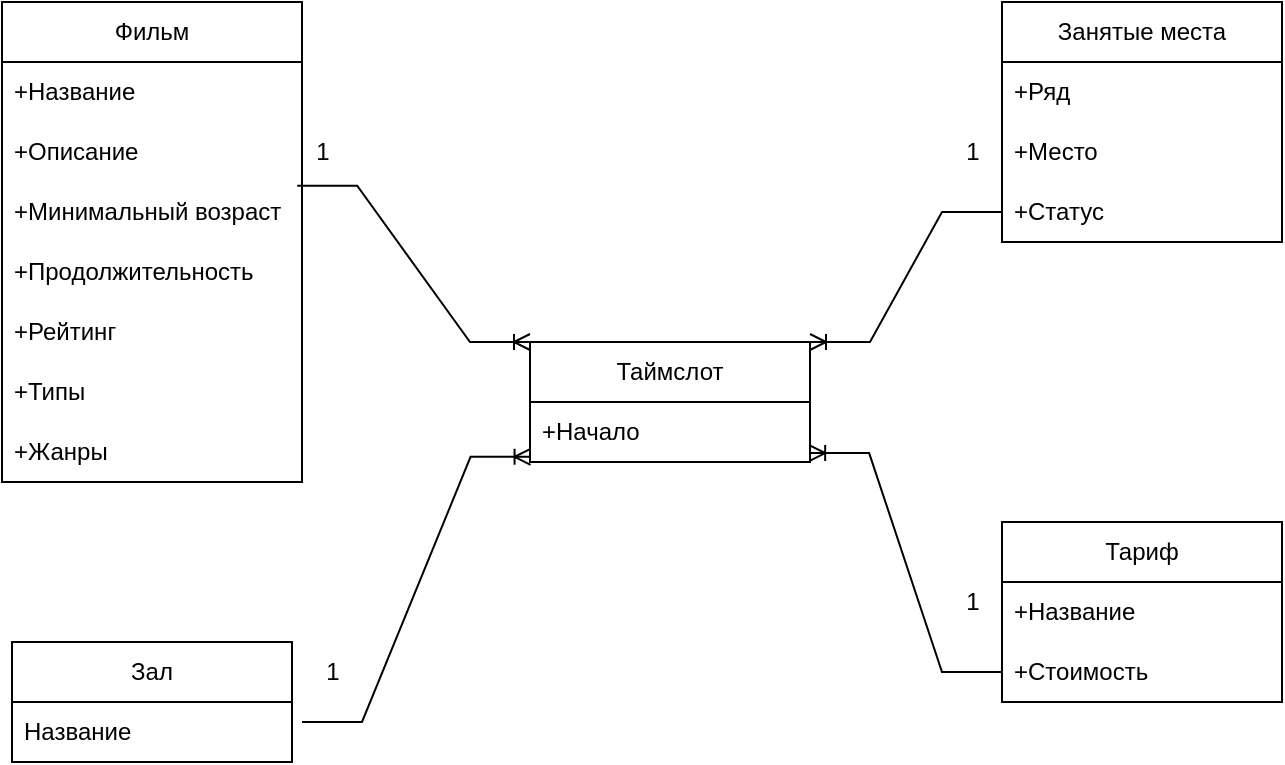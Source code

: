 <mxfile version="21.0.2" type="device"><diagram name="Страница 1" id="ExNGxOatsSGVhx6y3FO_"><mxGraphModel dx="1235" dy="568" grid="1" gridSize="10" guides="1" tooltips="1" connect="1" arrows="1" fold="1" page="1" pageScale="1" pageWidth="827" pageHeight="1169" math="0" shadow="0"><root><mxCell id="0"/><mxCell id="1" parent="0"/><mxCell id="Os6adAyeJmc8KqLTiN7g-1" value="Фильм" style="swimlane;fontStyle=0;childLayout=stackLayout;horizontal=1;startSize=30;horizontalStack=0;resizeParent=1;resizeParentMax=0;resizeLast=0;collapsible=1;marginBottom=0;whiteSpace=wrap;html=1;" vertex="1" parent="1"><mxGeometry x="80" y="150" width="150" height="240" as="geometry"/></mxCell><mxCell id="Os6adAyeJmc8KqLTiN7g-2" value="+Название" style="text;strokeColor=none;fillColor=none;align=left;verticalAlign=middle;spacingLeft=4;spacingRight=4;overflow=hidden;points=[[0,0.5],[1,0.5]];portConstraint=eastwest;rotatable=0;whiteSpace=wrap;html=1;" vertex="1" parent="Os6adAyeJmc8KqLTiN7g-1"><mxGeometry y="30" width="150" height="30" as="geometry"/></mxCell><mxCell id="Os6adAyeJmc8KqLTiN7g-3" value="+Описание" style="text;strokeColor=none;fillColor=none;align=left;verticalAlign=middle;spacingLeft=4;spacingRight=4;overflow=hidden;points=[[0,0.5],[1,0.5]];portConstraint=eastwest;rotatable=0;whiteSpace=wrap;html=1;" vertex="1" parent="Os6adAyeJmc8KqLTiN7g-1"><mxGeometry y="60" width="150" height="30" as="geometry"/></mxCell><mxCell id="Os6adAyeJmc8KqLTiN7g-23" value="+Минимальный возраст" style="text;strokeColor=none;fillColor=none;align=left;verticalAlign=middle;spacingLeft=4;spacingRight=4;overflow=hidden;points=[[0,0.5],[1,0.5]];portConstraint=eastwest;rotatable=0;whiteSpace=wrap;html=1;" vertex="1" parent="Os6adAyeJmc8KqLTiN7g-1"><mxGeometry y="90" width="150" height="30" as="geometry"/></mxCell><mxCell id="Os6adAyeJmc8KqLTiN7g-4" value="+Продолжительность" style="text;strokeColor=none;fillColor=none;align=left;verticalAlign=middle;spacingLeft=4;spacingRight=4;overflow=hidden;points=[[0,0.5],[1,0.5]];portConstraint=eastwest;rotatable=0;whiteSpace=wrap;html=1;" vertex="1" parent="Os6adAyeJmc8KqLTiN7g-1"><mxGeometry y="120" width="150" height="30" as="geometry"/></mxCell><mxCell id="Os6adAyeJmc8KqLTiN7g-25" value="+Рейтинг" style="text;strokeColor=none;fillColor=none;align=left;verticalAlign=middle;spacingLeft=4;spacingRight=4;overflow=hidden;points=[[0,0.5],[1,0.5]];portConstraint=eastwest;rotatable=0;whiteSpace=wrap;html=1;" vertex="1" parent="Os6adAyeJmc8KqLTiN7g-1"><mxGeometry y="150" width="150" height="30" as="geometry"/></mxCell><mxCell id="Os6adAyeJmc8KqLTiN7g-24" value="+Типы" style="text;strokeColor=none;fillColor=none;align=left;verticalAlign=middle;spacingLeft=4;spacingRight=4;overflow=hidden;points=[[0,0.5],[1,0.5]];portConstraint=eastwest;rotatable=0;whiteSpace=wrap;html=1;" vertex="1" parent="Os6adAyeJmc8KqLTiN7g-1"><mxGeometry y="180" width="150" height="30" as="geometry"/></mxCell><mxCell id="Os6adAyeJmc8KqLTiN7g-26" value="+Жанры" style="text;strokeColor=none;fillColor=none;align=left;verticalAlign=middle;spacingLeft=4;spacingRight=4;overflow=hidden;points=[[0,0.5],[1,0.5]];portConstraint=eastwest;rotatable=0;whiteSpace=wrap;html=1;" vertex="1" parent="Os6adAyeJmc8KqLTiN7g-1"><mxGeometry y="210" width="150" height="30" as="geometry"/></mxCell><mxCell id="Os6adAyeJmc8KqLTiN7g-30" value="Занятые места" style="swimlane;fontStyle=0;childLayout=stackLayout;horizontal=1;startSize=30;horizontalStack=0;resizeParent=1;resizeParentMax=0;resizeLast=0;collapsible=1;marginBottom=0;whiteSpace=wrap;html=1;" vertex="1" parent="1"><mxGeometry x="580" y="150" width="140" height="120" as="geometry"/></mxCell><mxCell id="Os6adAyeJmc8KqLTiN7g-31" value="+Ряд" style="text;strokeColor=none;fillColor=none;align=left;verticalAlign=middle;spacingLeft=4;spacingRight=4;overflow=hidden;points=[[0,0.5],[1,0.5]];portConstraint=eastwest;rotatable=0;whiteSpace=wrap;html=1;" vertex="1" parent="Os6adAyeJmc8KqLTiN7g-30"><mxGeometry y="30" width="140" height="30" as="geometry"/></mxCell><mxCell id="Os6adAyeJmc8KqLTiN7g-32" value="+Место" style="text;strokeColor=none;fillColor=none;align=left;verticalAlign=middle;spacingLeft=4;spacingRight=4;overflow=hidden;points=[[0,0.5],[1,0.5]];portConstraint=eastwest;rotatable=0;whiteSpace=wrap;html=1;" vertex="1" parent="Os6adAyeJmc8KqLTiN7g-30"><mxGeometry y="60" width="140" height="30" as="geometry"/></mxCell><mxCell id="Os6adAyeJmc8KqLTiN7g-33" value="+Статус" style="text;strokeColor=none;fillColor=none;align=left;verticalAlign=middle;spacingLeft=4;spacingRight=4;overflow=hidden;points=[[0,0.5],[1,0.5]];portConstraint=eastwest;rotatable=0;whiteSpace=wrap;html=1;" vertex="1" parent="Os6adAyeJmc8KqLTiN7g-30"><mxGeometry y="90" width="140" height="30" as="geometry"/></mxCell><mxCell id="Os6adAyeJmc8KqLTiN7g-34" value="Таймслот" style="swimlane;fontStyle=0;childLayout=stackLayout;horizontal=1;startSize=30;horizontalStack=0;resizeParent=1;resizeParentMax=0;resizeLast=0;collapsible=1;marginBottom=0;whiteSpace=wrap;html=1;" vertex="1" parent="1"><mxGeometry x="344" y="320" width="140" height="60" as="geometry"/></mxCell><mxCell id="Os6adAyeJmc8KqLTiN7g-35" value="+Начало" style="text;strokeColor=none;fillColor=none;align=left;verticalAlign=middle;spacingLeft=4;spacingRight=4;overflow=hidden;points=[[0,0.5],[1,0.5]];portConstraint=eastwest;rotatable=0;whiteSpace=wrap;html=1;" vertex="1" parent="Os6adAyeJmc8KqLTiN7g-34"><mxGeometry y="30" width="140" height="30" as="geometry"/></mxCell><mxCell id="Os6adAyeJmc8KqLTiN7g-38" value="Тариф" style="swimlane;fontStyle=0;childLayout=stackLayout;horizontal=1;startSize=30;horizontalStack=0;resizeParent=1;resizeParentMax=0;resizeLast=0;collapsible=1;marginBottom=0;whiteSpace=wrap;html=1;" vertex="1" parent="1"><mxGeometry x="580" y="410" width="140" height="90" as="geometry"/></mxCell><mxCell id="Os6adAyeJmc8KqLTiN7g-39" value="+Название" style="text;strokeColor=none;fillColor=none;align=left;verticalAlign=middle;spacingLeft=4;spacingRight=4;overflow=hidden;points=[[0,0.5],[1,0.5]];portConstraint=eastwest;rotatable=0;whiteSpace=wrap;html=1;" vertex="1" parent="Os6adAyeJmc8KqLTiN7g-38"><mxGeometry y="30" width="140" height="30" as="geometry"/></mxCell><mxCell id="Os6adAyeJmc8KqLTiN7g-40" value="+Стоимость" style="text;strokeColor=none;fillColor=none;align=left;verticalAlign=middle;spacingLeft=4;spacingRight=4;overflow=hidden;points=[[0,0.5],[1,0.5]];portConstraint=eastwest;rotatable=0;whiteSpace=wrap;html=1;" vertex="1" parent="Os6adAyeJmc8KqLTiN7g-38"><mxGeometry y="60" width="140" height="30" as="geometry"/></mxCell><mxCell id="Os6adAyeJmc8KqLTiN7g-42" value="Зал" style="swimlane;fontStyle=0;childLayout=stackLayout;horizontal=1;startSize=30;horizontalStack=0;resizeParent=1;resizeParentMax=0;resizeLast=0;collapsible=1;marginBottom=0;whiteSpace=wrap;html=1;" vertex="1" parent="1"><mxGeometry x="85" y="470" width="140" height="60" as="geometry"/></mxCell><mxCell id="Os6adAyeJmc8KqLTiN7g-43" value="Название" style="text;strokeColor=none;fillColor=none;align=left;verticalAlign=middle;spacingLeft=4;spacingRight=4;overflow=hidden;points=[[0,0.5],[1,0.5]];portConstraint=eastwest;rotatable=0;whiteSpace=wrap;html=1;" vertex="1" parent="Os6adAyeJmc8KqLTiN7g-42"><mxGeometry y="30" width="140" height="30" as="geometry"/></mxCell><mxCell id="Os6adAyeJmc8KqLTiN7g-46" value="" style="edgeStyle=entityRelationEdgeStyle;fontSize=12;html=1;endArrow=ERoneToMany;rounded=0;exitX=0.984;exitY=0.063;exitDx=0;exitDy=0;exitPerimeter=0;entryX=0;entryY=0;entryDx=0;entryDy=0;" edge="1" parent="1" source="Os6adAyeJmc8KqLTiN7g-23" target="Os6adAyeJmc8KqLTiN7g-34"><mxGeometry width="100" height="100" relative="1" as="geometry"><mxPoint x="240" y="210" as="sourcePoint"/><mxPoint x="340" y="110" as="targetPoint"/></mxGeometry></mxCell><mxCell id="Os6adAyeJmc8KqLTiN7g-47" value="1" style="text;html=1;align=center;verticalAlign=middle;resizable=0;points=[];autosize=1;strokeColor=none;fillColor=none;" vertex="1" parent="1"><mxGeometry x="225" y="210" width="30" height="30" as="geometry"/></mxCell><mxCell id="Os6adAyeJmc8KqLTiN7g-48" value="" style="edgeStyle=entityRelationEdgeStyle;fontSize=12;html=1;endArrow=ERoneToMany;rounded=0;entryX=0.002;entryY=0.914;entryDx=0;entryDy=0;entryPerimeter=0;" edge="1" parent="1" target="Os6adAyeJmc8KqLTiN7g-35"><mxGeometry width="100" height="100" relative="1" as="geometry"><mxPoint x="230" y="510" as="sourcePoint"/><mxPoint x="340" y="379" as="targetPoint"/></mxGeometry></mxCell><mxCell id="Os6adAyeJmc8KqLTiN7g-49" value="1" style="text;html=1;align=center;verticalAlign=middle;resizable=0;points=[];autosize=1;strokeColor=none;fillColor=none;" vertex="1" parent="1"><mxGeometry x="230" y="470" width="30" height="30" as="geometry"/></mxCell><mxCell id="Os6adAyeJmc8KqLTiN7g-50" value="" style="edgeStyle=entityRelationEdgeStyle;fontSize=12;html=1;endArrow=ERoneToMany;rounded=0;entryX=1;entryY=0;entryDx=0;entryDy=0;" edge="1" parent="1" source="Os6adAyeJmc8KqLTiN7g-33" target="Os6adAyeJmc8KqLTiN7g-34"><mxGeometry width="100" height="100" relative="1" as="geometry"><mxPoint x="460" y="290" as="sourcePoint"/><mxPoint x="484" y="350" as="targetPoint"/></mxGeometry></mxCell><mxCell id="Os6adAyeJmc8KqLTiN7g-51" value="1" style="text;html=1;align=center;verticalAlign=middle;resizable=0;points=[];autosize=1;strokeColor=none;fillColor=none;" vertex="1" parent="1"><mxGeometry x="550" y="210" width="30" height="30" as="geometry"/></mxCell><mxCell id="Os6adAyeJmc8KqLTiN7g-52" value="" style="edgeStyle=entityRelationEdgeStyle;fontSize=12;html=1;endArrow=ERoneToMany;rounded=0;entryX=0.997;entryY=0.851;entryDx=0;entryDy=0;entryPerimeter=0;" edge="1" parent="1" source="Os6adAyeJmc8KqLTiN7g-40" target="Os6adAyeJmc8KqLTiN7g-35"><mxGeometry width="100" height="100" relative="1" as="geometry"><mxPoint x="480" y="550" as="sourcePoint"/><mxPoint x="580" y="450" as="targetPoint"/></mxGeometry></mxCell><mxCell id="Os6adAyeJmc8KqLTiN7g-54" value="1" style="text;html=1;align=center;verticalAlign=middle;resizable=0;points=[];autosize=1;strokeColor=none;fillColor=none;" vertex="1" parent="1"><mxGeometry x="550" y="435" width="30" height="30" as="geometry"/></mxCell></root></mxGraphModel></diagram></mxfile>